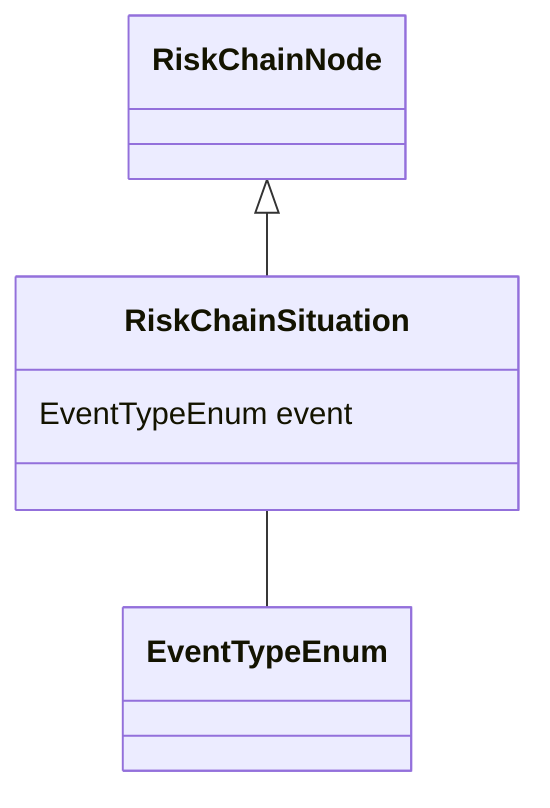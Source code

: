classDiagram
  RiskChainSituation -- EventTypeEnum


RiskChainNode <|-- RiskChainSituation
  class RiskChainSituation {

  EventTypeEnum event

}